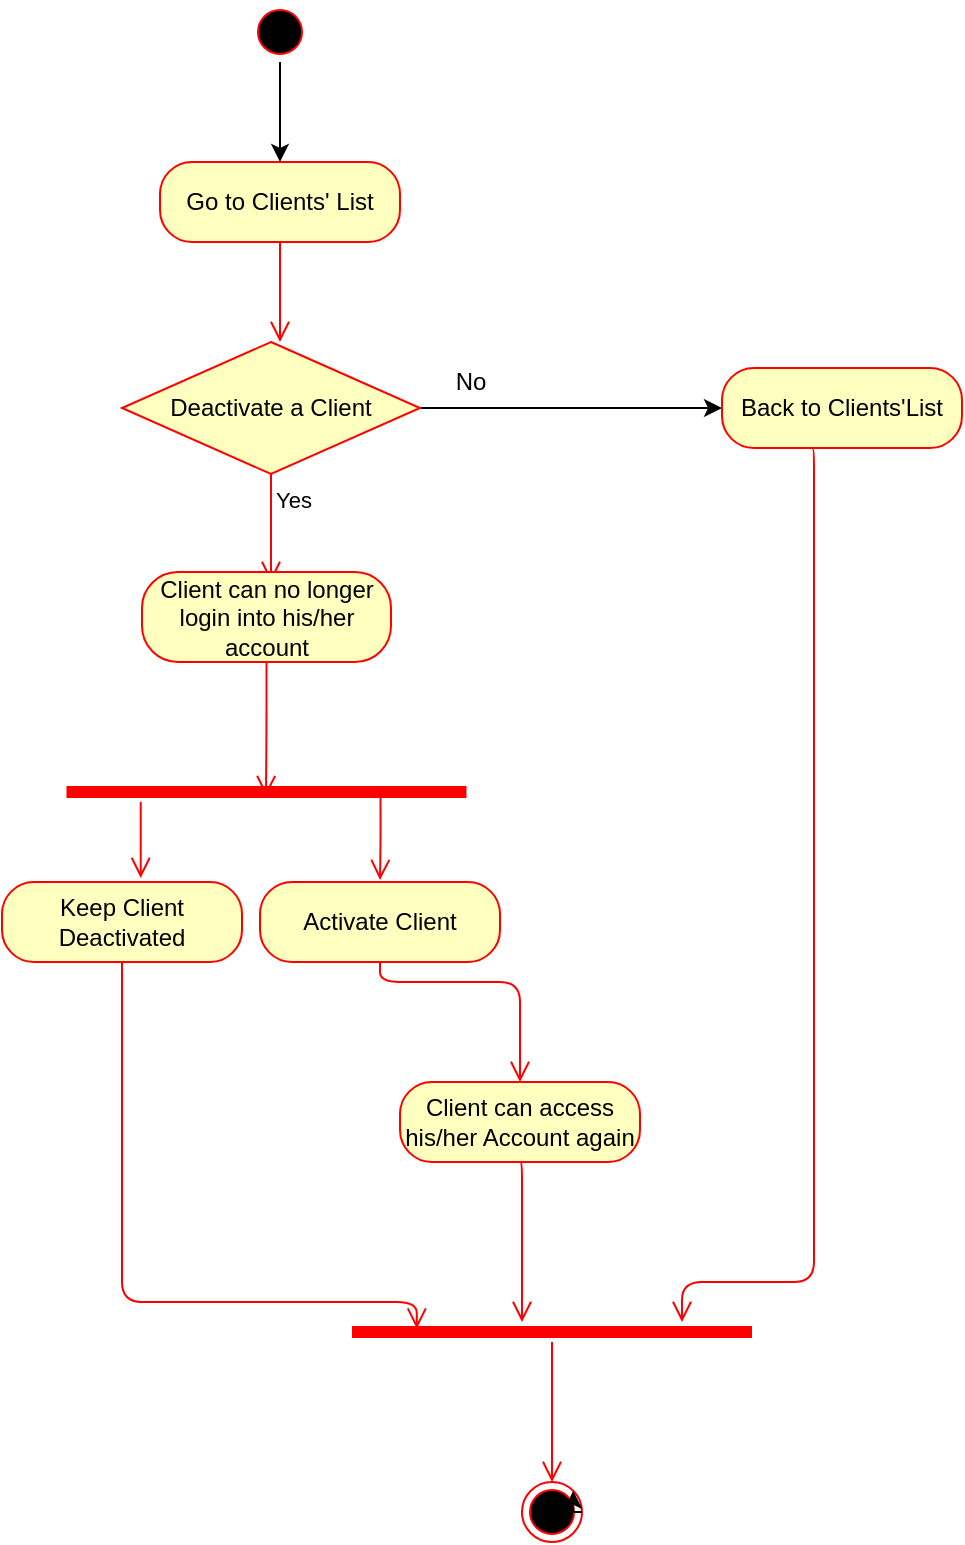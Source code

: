 <mxfile version="13.0.8" type="github">
  <diagram id="Lk74XoYKnYpU-4dZqS-C" name="Page-1">
    <mxGraphModel dx="782" dy="469" grid="1" gridSize="10" guides="1" tooltips="1" connect="1" arrows="1" fold="1" page="1" pageScale="1" pageWidth="827" pageHeight="1169" math="0" shadow="0">
      <root>
        <mxCell id="0" />
        <mxCell id="1" parent="0" />
        <mxCell id="1xcK4z-7fmxsR_L0OcB_-3" style="edgeStyle=orthogonalEdgeStyle;rounded=0;orthogonalLoop=1;jettySize=auto;html=1;exitX=0.5;exitY=1;exitDx=0;exitDy=0;" parent="1" edge="1">
          <mxGeometry relative="1" as="geometry">
            <mxPoint x="410" y="100" as="sourcePoint" />
            <mxPoint x="410" y="100" as="targetPoint" />
          </mxGeometry>
        </mxCell>
        <mxCell id="1xcK4z-7fmxsR_L0OcB_-4" value="Go to Clients&#39; List" style="rounded=1;whiteSpace=wrap;html=1;arcSize=40;fontColor=#000000;fillColor=#ffffc0;strokeColor=#ff0000;" parent="1" vertex="1">
          <mxGeometry x="339" y="80" width="120" height="40" as="geometry" />
        </mxCell>
        <mxCell id="1xcK4z-7fmxsR_L0OcB_-5" value="" style="edgeStyle=orthogonalEdgeStyle;html=1;verticalAlign=bottom;endArrow=open;endSize=8;strokeColor=#ff0000;entryX=0.5;entryY=0;entryDx=0;entryDy=0;" parent="1" source="1xcK4z-7fmxsR_L0OcB_-4" edge="1">
          <mxGeometry relative="1" as="geometry">
            <mxPoint x="399" y="170" as="targetPoint" />
            <Array as="points" />
          </mxGeometry>
        </mxCell>
        <mxCell id="1xcK4z-7fmxsR_L0OcB_-12" value="" style="edgeStyle=orthogonalEdgeStyle;rounded=0;orthogonalLoop=1;jettySize=auto;html=1;entryX=0.5;entryY=0;entryDx=0;entryDy=0;" parent="1" source="1xcK4z-7fmxsR_L0OcB_-6" target="1xcK4z-7fmxsR_L0OcB_-4" edge="1">
          <mxGeometry relative="1" as="geometry">
            <mxPoint x="399" y="90" as="targetPoint" />
          </mxGeometry>
        </mxCell>
        <mxCell id="1xcK4z-7fmxsR_L0OcB_-6" value="" style="ellipse;html=1;shape=startState;fillColor=#000000;strokeColor=#ff0000;" parent="1" vertex="1">
          <mxGeometry x="384" width="30" height="30" as="geometry" />
        </mxCell>
        <mxCell id="RRGvB8VW4mvUHMfBtY_i-10" value="" style="edgeStyle=orthogonalEdgeStyle;rounded=0;orthogonalLoop=1;jettySize=auto;html=1;entryX=0;entryY=0.5;entryDx=0;entryDy=0;" parent="1" source="1xcK4z-7fmxsR_L0OcB_-39" edge="1">
          <mxGeometry relative="1" as="geometry">
            <mxPoint x="620" y="203" as="targetPoint" />
          </mxGeometry>
        </mxCell>
        <mxCell id="1xcK4z-7fmxsR_L0OcB_-39" value="Deactivate a Client" style="rhombus;whiteSpace=wrap;html=1;fillColor=#ffffc0;strokeColor=#ff0000;" parent="1" vertex="1">
          <mxGeometry x="320" y="170" width="149" height="66" as="geometry" />
        </mxCell>
        <mxCell id="1xcK4z-7fmxsR_L0OcB_-41" value="Yes" style="edgeStyle=orthogonalEdgeStyle;html=1;align=left;verticalAlign=top;endArrow=open;endSize=8;strokeColor=#ff0000;entryX=0.5;entryY=0;entryDx=0;entryDy=0;" parent="1" source="1xcK4z-7fmxsR_L0OcB_-39" edge="1">
          <mxGeometry x="-1" relative="1" as="geometry">
            <mxPoint x="394.5" y="290" as="targetPoint" />
          </mxGeometry>
        </mxCell>
        <mxCell id="1xcK4z-7fmxsR_L0OcB_-53" value="" style="ellipse;html=1;shape=endState;fillColor=#000000;strokeColor=#ff0000;" parent="1" vertex="1">
          <mxGeometry x="520" y="740" width="30" height="30" as="geometry" />
        </mxCell>
        <mxCell id="9wQjwLWXGUns_v5oUAE9-2" style="edgeStyle=orthogonalEdgeStyle;rounded=0;orthogonalLoop=1;jettySize=auto;html=1;exitX=1;exitY=0.5;exitDx=0;exitDy=0;entryX=1;entryY=0;entryDx=0;entryDy=0;" parent="1" source="1xcK4z-7fmxsR_L0OcB_-53" target="1xcK4z-7fmxsR_L0OcB_-53" edge="1">
          <mxGeometry relative="1" as="geometry" />
        </mxCell>
        <mxCell id="RRGvB8VW4mvUHMfBtY_i-12" value="No" style="text;html=1;align=center;verticalAlign=middle;resizable=0;points=[];autosize=1;" parent="1" vertex="1">
          <mxGeometry x="479" y="180" width="30" height="20" as="geometry" />
        </mxCell>
        <mxCell id="XzFYtpa7LjvcY1_RKWXd-4" value="Back to Clients&#39;List" style="rounded=1;whiteSpace=wrap;html=1;arcSize=40;fontColor=#000000;fillColor=#ffffc0;strokeColor=#ff0000;" parent="1" vertex="1">
          <mxGeometry x="620" y="183" width="120" height="40" as="geometry" />
        </mxCell>
        <mxCell id="3h3rmmsthHZLT0rmrNhb-4" value="" style="shape=line;html=1;strokeWidth=6;strokeColor=#ff0000;" parent="1" vertex="1">
          <mxGeometry x="292.25" y="390" width="200" height="10" as="geometry" />
        </mxCell>
        <mxCell id="3h3rmmsthHZLT0rmrNhb-7" value="Keep Client Deactivated" style="rounded=1;whiteSpace=wrap;html=1;arcSize=40;fontColor=#000000;fillColor=#ffffc0;strokeColor=#ff0000;" parent="1" vertex="1">
          <mxGeometry x="260" y="440" width="120" height="40" as="geometry" />
        </mxCell>
        <mxCell id="3h3rmmsthHZLT0rmrNhb-9" value="Activate Client" style="rounded=1;whiteSpace=wrap;html=1;arcSize=40;fontColor=#000000;fillColor=#ffffc0;strokeColor=#ff0000;" parent="1" vertex="1">
          <mxGeometry x="389" y="440" width="120" height="40" as="geometry" />
        </mxCell>
        <mxCell id="3h3rmmsthHZLT0rmrNhb-10" value="" style="edgeStyle=orthogonalEdgeStyle;html=1;verticalAlign=bottom;endArrow=open;endSize=8;strokeColor=#ff0000;entryX=0.5;entryY=0;entryDx=0;entryDy=0;" parent="1" source="3h3rmmsthHZLT0rmrNhb-9" target="3h3rmmsthHZLT0rmrNhb-19" edge="1">
          <mxGeometry relative="1" as="geometry">
            <mxPoint x="550" y="520" as="targetPoint" />
            <Array as="points">
              <mxPoint x="449" y="490" />
              <mxPoint x="519" y="490" />
            </Array>
          </mxGeometry>
        </mxCell>
        <mxCell id="3h3rmmsthHZLT0rmrNhb-12" value="" style="edgeStyle=orthogonalEdgeStyle;html=1;verticalAlign=bottom;endArrow=open;endSize=8;strokeColor=#ff0000;entryX=0.162;entryY=0.333;entryDx=0;entryDy=0;entryPerimeter=0;exitX=0.5;exitY=1;exitDx=0;exitDy=0;" parent="1" source="3h3rmmsthHZLT0rmrNhb-7" target="3h3rmmsthHZLT0rmrNhb-21" edge="1">
          <mxGeometry relative="1" as="geometry">
            <mxPoint x="470" y="650" as="targetPoint" />
            <mxPoint x="320" y="490" as="sourcePoint" />
            <Array as="points">
              <mxPoint x="320" y="650" />
              <mxPoint x="467" y="650" />
            </Array>
          </mxGeometry>
        </mxCell>
        <mxCell id="3h3rmmsthHZLT0rmrNhb-13" value="Client can no longer login into his/her account" style="rounded=1;whiteSpace=wrap;html=1;arcSize=40;fontColor=#000000;fillColor=#ffffc0;strokeColor=#ff0000;" parent="1" vertex="1">
          <mxGeometry x="330" y="285" width="124.5" height="45" as="geometry" />
        </mxCell>
        <mxCell id="3h3rmmsthHZLT0rmrNhb-14" value="" style="edgeStyle=orthogonalEdgeStyle;html=1;verticalAlign=bottom;endArrow=open;endSize=8;strokeColor=#ff0000;" parent="1" source="3h3rmmsthHZLT0rmrNhb-13" edge="1">
          <mxGeometry relative="1" as="geometry">
            <mxPoint x="392" y="397" as="targetPoint" />
          </mxGeometry>
        </mxCell>
        <mxCell id="3h3rmmsthHZLT0rmrNhb-17" value="" style="edgeStyle=orthogonalEdgeStyle;html=1;verticalAlign=bottom;endArrow=open;endSize=8;strokeColor=#ff0000;entryX=0.578;entryY=-0.05;entryDx=0;entryDy=0;entryPerimeter=0;" parent="1" source="3h3rmmsthHZLT0rmrNhb-4" target="3h3rmmsthHZLT0rmrNhb-7" edge="1">
          <mxGeometry relative="1" as="geometry">
            <mxPoint x="402" y="407" as="targetPoint" />
            <mxPoint x="329" y="410" as="sourcePoint" />
            <Array as="points">
              <mxPoint x="329" y="395" />
              <mxPoint x="329" y="395" />
            </Array>
          </mxGeometry>
        </mxCell>
        <mxCell id="3h3rmmsthHZLT0rmrNhb-18" value="" style="edgeStyle=orthogonalEdgeStyle;html=1;verticalAlign=bottom;endArrow=open;endSize=8;strokeColor=#ff0000;exitX=0.785;exitY=0.8;exitDx=0;exitDy=0;exitPerimeter=0;" parent="1" source="3h3rmmsthHZLT0rmrNhb-4" edge="1">
          <mxGeometry relative="1" as="geometry">
            <mxPoint x="449" y="439" as="targetPoint" />
            <mxPoint x="449" y="405" as="sourcePoint" />
            <Array as="points" />
          </mxGeometry>
        </mxCell>
        <mxCell id="3h3rmmsthHZLT0rmrNhb-19" value="Client can access his/her Account again" style="rounded=1;whiteSpace=wrap;html=1;arcSize=40;fontColor=#000000;fillColor=#ffffc0;strokeColor=#ff0000;" parent="1" vertex="1">
          <mxGeometry x="459" y="540" width="120" height="40" as="geometry" />
        </mxCell>
        <mxCell id="3h3rmmsthHZLT0rmrNhb-20" value="" style="edgeStyle=orthogonalEdgeStyle;html=1;verticalAlign=bottom;endArrow=open;endSize=8;strokeColor=#ff0000;exitX=0.5;exitY=1;exitDx=0;exitDy=0;" parent="1" source="3h3rmmsthHZLT0rmrNhb-19" target="3h3rmmsthHZLT0rmrNhb-21" edge="1">
          <mxGeometry relative="1" as="geometry">
            <mxPoint x="520" y="650" as="targetPoint" />
            <mxPoint x="610" y="560" as="sourcePoint" />
            <Array as="points">
              <mxPoint x="520" y="580" />
            </Array>
          </mxGeometry>
        </mxCell>
        <mxCell id="3h3rmmsthHZLT0rmrNhb-21" value="" style="shape=line;html=1;strokeWidth=6;strokeColor=#ff0000;" parent="1" vertex="1">
          <mxGeometry x="435" y="660" width="200" height="10" as="geometry" />
        </mxCell>
        <mxCell id="3h3rmmsthHZLT0rmrNhb-22" value="" style="edgeStyle=orthogonalEdgeStyle;html=1;verticalAlign=bottom;endArrow=open;endSize=8;strokeColor=#ff0000;" parent="1" source="3h3rmmsthHZLT0rmrNhb-21" edge="1">
          <mxGeometry relative="1" as="geometry">
            <mxPoint x="535" y="740" as="targetPoint" />
          </mxGeometry>
        </mxCell>
        <mxCell id="PVWj1V_ange5pjJXj4VU-1" value="&lt;span style=&quot;color: rgba(0 , 0 , 0 , 0) ; font-family: monospace ; font-size: 0px&quot;&gt;%3CmxGraphModel%3E%3Croot%3E%3CmxCell%20id%3D%220%22%2F%3E%3CmxCell%20id%3D%221%22%20parent%3D%220%22%2F%3E%3CmxCell%20id%3D%222%22%20value%3D%22%22%20style%3D%22edgeStyle%3DorthogonalEdgeStyle%3Bhtml%3D1%3BverticalAlign%3Dbottom%3BendArrow%3Dopen%3BendSize%3D8%3BstrokeColor%3D%23ff0000%3B%22%20edge%3D%221%22%20parent%3D%221%22%3E%3CmxGeometry%20relative%3D%221%22%20as%3D%22geometry%22%3E%3CmxPoint%20x%3D%22535%22%20y%3D%22740%22%20as%3D%22targetPoint%22%2F%3E%3CmxPoint%20x%3D%22535%22%20y%3D%22670%22%20as%3D%22sourcePoint%22%2F%3E%3C%2FmxGeometry%3E%3C%2FmxCell%3E%3C%2Froot%3E%3C%2FmxGraphModel%3E&lt;/span&gt;" style="text;html=1;align=center;verticalAlign=middle;resizable=0;points=[];autosize=1;" parent="1" vertex="1">
          <mxGeometry x="691" y="251" width="20" height="20" as="geometry" />
        </mxCell>
        <mxCell id="PVWj1V_ange5pjJXj4VU-2" value="" style="edgeStyle=orthogonalEdgeStyle;html=1;verticalAlign=bottom;endArrow=open;endSize=8;strokeColor=#ff0000;exitX=0.5;exitY=1;exitDx=0;exitDy=0;" parent="1" edge="1">
          <mxGeometry relative="1" as="geometry">
            <mxPoint x="600" y="660" as="targetPoint" />
            <mxPoint x="664.5" y="223" as="sourcePoint" />
            <Array as="points">
              <mxPoint x="666" y="223" />
              <mxPoint x="666" y="640" />
            </Array>
          </mxGeometry>
        </mxCell>
      </root>
    </mxGraphModel>
  </diagram>
</mxfile>
